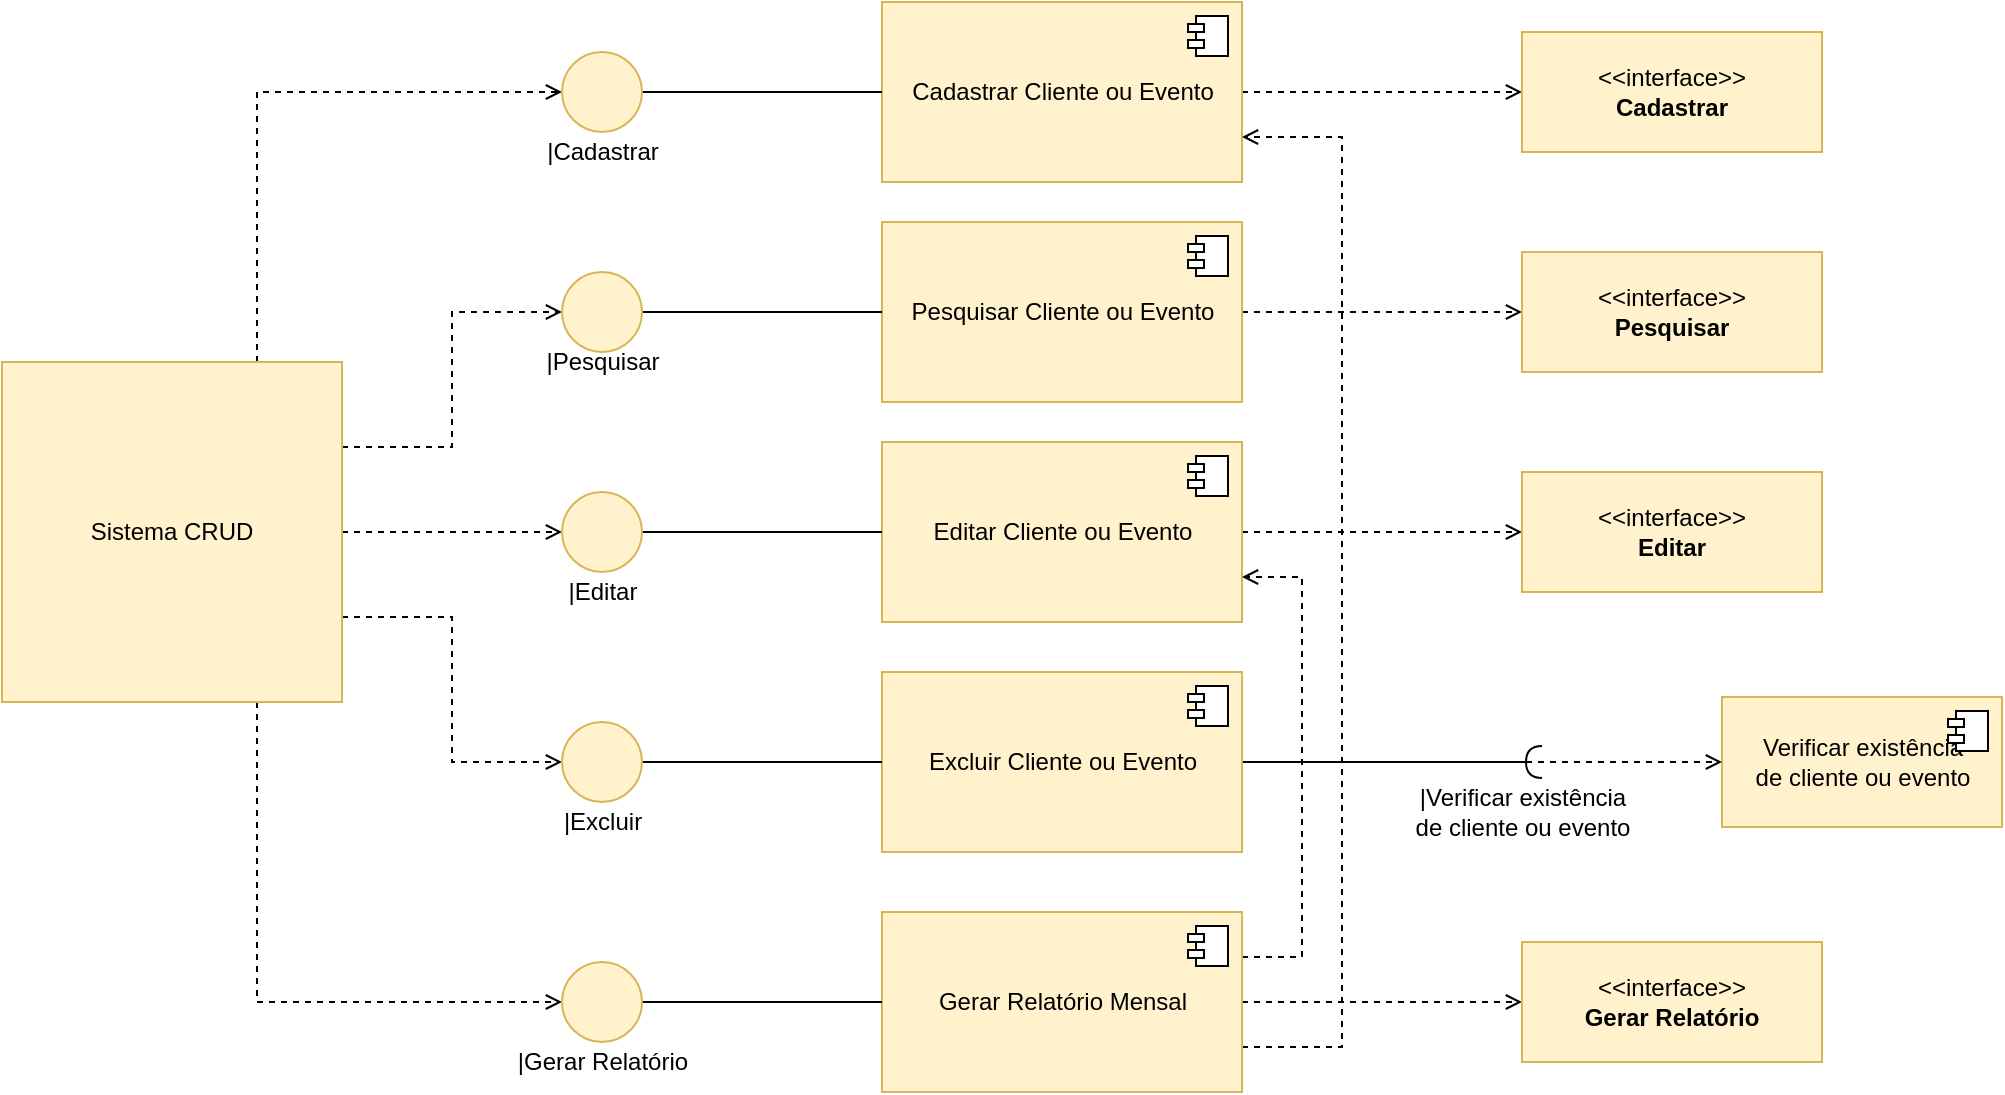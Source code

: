 <mxfile version="16.6.4"><diagram id="NqOJSUsrtixPWBbFnNDD" name="Page-1"><mxGraphModel dx="1381" dy="764" grid="1" gridSize="10" guides="1" tooltips="1" connect="1" arrows="1" fold="1" page="1" pageScale="1" pageWidth="827" pageHeight="1169" math="0" shadow="0"><root><mxCell id="0"/><mxCell id="1" parent="0"/><mxCell id="I5S00qc6RvP0SXO1JIYr-50" style="edgeStyle=orthogonalEdgeStyle;rounded=0;orthogonalLoop=1;jettySize=auto;html=1;exitX=1;exitY=0.5;exitDx=0;exitDy=0;dashed=1;endArrow=open;endFill=0;" edge="1" parent="1" source="I5S00qc6RvP0SXO1JIYr-1"><mxGeometry relative="1" as="geometry"><mxPoint x="760" y="165" as="targetPoint"/></mxGeometry></mxCell><mxCell id="I5S00qc6RvP0SXO1JIYr-1" value="Cadastrar Cliente ou Evento" style="html=1;dropTarget=0;fillColor=#fff2cc;strokeColor=#d6b656;" vertex="1" parent="1"><mxGeometry x="440" y="120" width="180" height="90" as="geometry"/></mxCell><mxCell id="I5S00qc6RvP0SXO1JIYr-2" value="" style="shape=module;jettyWidth=8;jettyHeight=4;" vertex="1" parent="I5S00qc6RvP0SXO1JIYr-1"><mxGeometry x="1" width="20" height="20" relative="1" as="geometry"><mxPoint x="-27" y="7" as="offset"/></mxGeometry></mxCell><mxCell id="I5S00qc6RvP0SXO1JIYr-52" style="edgeStyle=orthogonalEdgeStyle;rounded=0;orthogonalLoop=1;jettySize=auto;html=1;exitX=1;exitY=0.5;exitDx=0;exitDy=0;dashed=1;endArrow=open;endFill=0;" edge="1" parent="1" source="I5S00qc6RvP0SXO1JIYr-3"><mxGeometry relative="1" as="geometry"><mxPoint x="760" y="385" as="targetPoint"/></mxGeometry></mxCell><mxCell id="I5S00qc6RvP0SXO1JIYr-3" value="Editar Cliente ou Evento" style="html=1;dropTarget=0;fillColor=#fff2cc;strokeColor=#d6b656;" vertex="1" parent="1"><mxGeometry x="440" y="340" width="180" height="90" as="geometry"/></mxCell><mxCell id="I5S00qc6RvP0SXO1JIYr-4" value="" style="shape=module;jettyWidth=8;jettyHeight=4;" vertex="1" parent="I5S00qc6RvP0SXO1JIYr-3"><mxGeometry x="1" width="20" height="20" relative="1" as="geometry"><mxPoint x="-27" y="7" as="offset"/></mxGeometry></mxCell><mxCell id="I5S00qc6RvP0SXO1JIYr-42" style="edgeStyle=orthogonalEdgeStyle;rounded=0;orthogonalLoop=1;jettySize=auto;html=1;exitX=1;exitY=0.25;exitDx=0;exitDy=0;entryX=1;entryY=0.75;entryDx=0;entryDy=0;endArrow=open;endFill=0;dashed=1;" edge="1" parent="1" source="I5S00qc6RvP0SXO1JIYr-5" target="I5S00qc6RvP0SXO1JIYr-3"><mxGeometry relative="1" as="geometry"><Array as="points"><mxPoint x="650" y="598"/><mxPoint x="650" y="408"/></Array></mxGeometry></mxCell><mxCell id="I5S00qc6RvP0SXO1JIYr-44" style="edgeStyle=orthogonalEdgeStyle;rounded=0;orthogonalLoop=1;jettySize=auto;html=1;exitX=1;exitY=0.75;exitDx=0;exitDy=0;entryX=1;entryY=0.75;entryDx=0;entryDy=0;endArrow=open;endFill=0;dashed=1;" edge="1" parent="1" source="I5S00qc6RvP0SXO1JIYr-5" target="I5S00qc6RvP0SXO1JIYr-1"><mxGeometry relative="1" as="geometry"><Array as="points"><mxPoint x="670" y="643"/><mxPoint x="670" y="188"/></Array></mxGeometry></mxCell><mxCell id="I5S00qc6RvP0SXO1JIYr-53" style="edgeStyle=orthogonalEdgeStyle;rounded=0;orthogonalLoop=1;jettySize=auto;html=1;exitX=1;exitY=0.5;exitDx=0;exitDy=0;dashed=1;endArrow=open;endFill=0;" edge="1" parent="1" source="I5S00qc6RvP0SXO1JIYr-5"><mxGeometry relative="1" as="geometry"><mxPoint x="760" y="620" as="targetPoint"/></mxGeometry></mxCell><mxCell id="I5S00qc6RvP0SXO1JIYr-5" value="Gerar Relatório Mensal" style="html=1;dropTarget=0;fillColor=#fff2cc;strokeColor=#d6b656;" vertex="1" parent="1"><mxGeometry x="440" y="575" width="180" height="90" as="geometry"/></mxCell><mxCell id="I5S00qc6RvP0SXO1JIYr-6" value="" style="shape=module;jettyWidth=8;jettyHeight=4;" vertex="1" parent="I5S00qc6RvP0SXO1JIYr-5"><mxGeometry x="1" width="20" height="20" relative="1" as="geometry"><mxPoint x="-27" y="7" as="offset"/></mxGeometry></mxCell><mxCell id="I5S00qc6RvP0SXO1JIYr-47" style="edgeStyle=orthogonalEdgeStyle;rounded=0;orthogonalLoop=1;jettySize=auto;html=1;exitX=1;exitY=0.5;exitDx=0;exitDy=0;endArrow=halfCircle;endFill=0;" edge="1" parent="1" source="I5S00qc6RvP0SXO1JIYr-7"><mxGeometry relative="1" as="geometry"><mxPoint x="770" y="500" as="targetPoint"/></mxGeometry></mxCell><mxCell id="I5S00qc6RvP0SXO1JIYr-7" value="Excluir Cliente ou Evento" style="html=1;dropTarget=0;fillColor=#fff2cc;strokeColor=#d6b656;" vertex="1" parent="1"><mxGeometry x="440" y="455" width="180" height="90" as="geometry"/></mxCell><mxCell id="I5S00qc6RvP0SXO1JIYr-8" value="" style="shape=module;jettyWidth=8;jettyHeight=4;" vertex="1" parent="I5S00qc6RvP0SXO1JIYr-7"><mxGeometry x="1" width="20" height="20" relative="1" as="geometry"><mxPoint x="-27" y="7" as="offset"/></mxGeometry></mxCell><mxCell id="I5S00qc6RvP0SXO1JIYr-51" style="edgeStyle=orthogonalEdgeStyle;rounded=0;orthogonalLoop=1;jettySize=auto;html=1;exitX=1;exitY=0.5;exitDx=0;exitDy=0;dashed=1;endArrow=open;endFill=0;" edge="1" parent="1" source="I5S00qc6RvP0SXO1JIYr-9"><mxGeometry relative="1" as="geometry"><mxPoint x="760" y="275" as="targetPoint"/></mxGeometry></mxCell><mxCell id="I5S00qc6RvP0SXO1JIYr-9" value="Pesquisar Cliente ou Evento" style="html=1;dropTarget=0;fillColor=#fff2cc;strokeColor=#d6b656;" vertex="1" parent="1"><mxGeometry x="440" y="230" width="180" height="90" as="geometry"/></mxCell><mxCell id="I5S00qc6RvP0SXO1JIYr-10" value="" style="shape=module;jettyWidth=8;jettyHeight=4;" vertex="1" parent="I5S00qc6RvP0SXO1JIYr-9"><mxGeometry x="1" width="20" height="20" relative="1" as="geometry"><mxPoint x="-27" y="7" as="offset"/></mxGeometry></mxCell><mxCell id="I5S00qc6RvP0SXO1JIYr-24" style="edgeStyle=orthogonalEdgeStyle;rounded=0;orthogonalLoop=1;jettySize=auto;html=1;exitX=0.75;exitY=0;exitDx=0;exitDy=0;entryX=0;entryY=0.5;entryDx=0;entryDy=0;endArrow=open;endFill=0;dashed=1;" edge="1" parent="1" source="I5S00qc6RvP0SXO1JIYr-11" target="I5S00qc6RvP0SXO1JIYr-13"><mxGeometry relative="1" as="geometry"/></mxCell><mxCell id="I5S00qc6RvP0SXO1JIYr-25" style="edgeStyle=orthogonalEdgeStyle;rounded=0;orthogonalLoop=1;jettySize=auto;html=1;exitX=1;exitY=0.25;exitDx=0;exitDy=0;entryX=0;entryY=0.5;entryDx=0;entryDy=0;endArrow=open;endFill=0;dashed=1;" edge="1" parent="1" source="I5S00qc6RvP0SXO1JIYr-11" target="I5S00qc6RvP0SXO1JIYr-12"><mxGeometry relative="1" as="geometry"/></mxCell><mxCell id="I5S00qc6RvP0SXO1JIYr-26" style="edgeStyle=orthogonalEdgeStyle;rounded=0;orthogonalLoop=1;jettySize=auto;html=1;exitX=1;exitY=0.5;exitDx=0;exitDy=0;entryX=0;entryY=0.5;entryDx=0;entryDy=0;endArrow=open;endFill=0;dashed=1;" edge="1" parent="1" source="I5S00qc6RvP0SXO1JIYr-11" target="I5S00qc6RvP0SXO1JIYr-14"><mxGeometry relative="1" as="geometry"/></mxCell><mxCell id="I5S00qc6RvP0SXO1JIYr-27" style="edgeStyle=orthogonalEdgeStyle;rounded=0;orthogonalLoop=1;jettySize=auto;html=1;exitX=1;exitY=0.75;exitDx=0;exitDy=0;entryX=0;entryY=0.5;entryDx=0;entryDy=0;endArrow=open;endFill=0;dashed=1;" edge="1" parent="1" source="I5S00qc6RvP0SXO1JIYr-11" target="I5S00qc6RvP0SXO1JIYr-15"><mxGeometry relative="1" as="geometry"/></mxCell><mxCell id="I5S00qc6RvP0SXO1JIYr-28" style="edgeStyle=orthogonalEdgeStyle;rounded=0;orthogonalLoop=1;jettySize=auto;html=1;exitX=0.75;exitY=1;exitDx=0;exitDy=0;entryX=0;entryY=0.5;entryDx=0;entryDy=0;endArrow=open;endFill=0;dashed=1;" edge="1" parent="1" source="I5S00qc6RvP0SXO1JIYr-11" target="I5S00qc6RvP0SXO1JIYr-16"><mxGeometry relative="1" as="geometry"/></mxCell><mxCell id="I5S00qc6RvP0SXO1JIYr-11" value="Sistema CRUD" style="whiteSpace=wrap;html=1;aspect=fixed;fillColor=#fff2cc;strokeColor=#d6b656;" vertex="1" parent="1"><mxGeometry y="300" width="170" height="170" as="geometry"/></mxCell><mxCell id="I5S00qc6RvP0SXO1JIYr-34" style="edgeStyle=orthogonalEdgeStyle;rounded=0;orthogonalLoop=1;jettySize=auto;html=1;exitX=1;exitY=0.5;exitDx=0;exitDy=0;entryX=0;entryY=0.5;entryDx=0;entryDy=0;endArrow=none;endFill=0;" edge="1" parent="1" source="I5S00qc6RvP0SXO1JIYr-12" target="I5S00qc6RvP0SXO1JIYr-9"><mxGeometry relative="1" as="geometry"/></mxCell><mxCell id="I5S00qc6RvP0SXO1JIYr-12" value="" style="ellipse;whiteSpace=wrap;html=1;aspect=fixed;fillColor=#fff2cc;strokeColor=#d6b656;" vertex="1" parent="1"><mxGeometry x="280" y="255" width="40" height="40" as="geometry"/></mxCell><mxCell id="I5S00qc6RvP0SXO1JIYr-33" style="edgeStyle=orthogonalEdgeStyle;rounded=0;orthogonalLoop=1;jettySize=auto;html=1;exitX=1;exitY=0.5;exitDx=0;exitDy=0;entryX=0;entryY=0.5;entryDx=0;entryDy=0;endArrow=none;endFill=0;" edge="1" parent="1" source="I5S00qc6RvP0SXO1JIYr-13" target="I5S00qc6RvP0SXO1JIYr-1"><mxGeometry relative="1" as="geometry"/></mxCell><mxCell id="I5S00qc6RvP0SXO1JIYr-13" value="" style="ellipse;whiteSpace=wrap;html=1;aspect=fixed;fillColor=#fff2cc;strokeColor=#d6b656;" vertex="1" parent="1"><mxGeometry x="280" y="145" width="40" height="40" as="geometry"/></mxCell><mxCell id="I5S00qc6RvP0SXO1JIYr-35" style="edgeStyle=orthogonalEdgeStyle;rounded=0;orthogonalLoop=1;jettySize=auto;html=1;exitX=1;exitY=0.5;exitDx=0;exitDy=0;entryX=0;entryY=0.5;entryDx=0;entryDy=0;endArrow=none;endFill=0;" edge="1" parent="1" source="I5S00qc6RvP0SXO1JIYr-14" target="I5S00qc6RvP0SXO1JIYr-3"><mxGeometry relative="1" as="geometry"/></mxCell><mxCell id="I5S00qc6RvP0SXO1JIYr-14" value="" style="ellipse;whiteSpace=wrap;html=1;aspect=fixed;fillColor=#fff2cc;strokeColor=#d6b656;" vertex="1" parent="1"><mxGeometry x="280" y="365" width="40" height="40" as="geometry"/></mxCell><mxCell id="I5S00qc6RvP0SXO1JIYr-36" style="edgeStyle=orthogonalEdgeStyle;rounded=0;orthogonalLoop=1;jettySize=auto;html=1;exitX=1;exitY=0.5;exitDx=0;exitDy=0;entryX=0;entryY=0.5;entryDx=0;entryDy=0;endArrow=none;endFill=0;" edge="1" parent="1" source="I5S00qc6RvP0SXO1JIYr-15" target="I5S00qc6RvP0SXO1JIYr-7"><mxGeometry relative="1" as="geometry"/></mxCell><mxCell id="I5S00qc6RvP0SXO1JIYr-15" value="" style="ellipse;whiteSpace=wrap;html=1;aspect=fixed;fillColor=#fff2cc;strokeColor=#d6b656;" vertex="1" parent="1"><mxGeometry x="280" y="480" width="40" height="40" as="geometry"/></mxCell><mxCell id="I5S00qc6RvP0SXO1JIYr-38" style="edgeStyle=orthogonalEdgeStyle;rounded=0;orthogonalLoop=1;jettySize=auto;html=1;exitX=1;exitY=0.5;exitDx=0;exitDy=0;entryX=0;entryY=0.5;entryDx=0;entryDy=0;endArrow=none;endFill=0;" edge="1" parent="1" source="I5S00qc6RvP0SXO1JIYr-16" target="I5S00qc6RvP0SXO1JIYr-5"><mxGeometry relative="1" as="geometry"/></mxCell><mxCell id="I5S00qc6RvP0SXO1JIYr-16" value="" style="ellipse;whiteSpace=wrap;html=1;aspect=fixed;fillColor=#fff2cc;strokeColor=#d6b656;" vertex="1" parent="1"><mxGeometry x="280" y="600" width="40" height="40" as="geometry"/></mxCell><mxCell id="I5S00qc6RvP0SXO1JIYr-17" value="|Cadastrar" style="text;html=1;align=center;verticalAlign=middle;resizable=0;points=[];autosize=1;strokeColor=none;fillColor=none;" vertex="1" parent="1"><mxGeometry x="265" y="185" width="70" height="20" as="geometry"/></mxCell><mxCell id="I5S00qc6RvP0SXO1JIYr-18" value="|Pesquisar" style="text;html=1;align=center;verticalAlign=middle;resizable=0;points=[];autosize=1;strokeColor=none;fillColor=none;" vertex="1" parent="1"><mxGeometry x="265" y="290" width="70" height="20" as="geometry"/></mxCell><mxCell id="I5S00qc6RvP0SXO1JIYr-19" value="|Editar" style="text;html=1;align=center;verticalAlign=middle;resizable=0;points=[];autosize=1;strokeColor=none;fillColor=none;" vertex="1" parent="1"><mxGeometry x="275" y="405" width="50" height="20" as="geometry"/></mxCell><mxCell id="I5S00qc6RvP0SXO1JIYr-21" value="|Excluir" style="text;html=1;align=center;verticalAlign=middle;resizable=0;points=[];autosize=1;strokeColor=none;fillColor=none;" vertex="1" parent="1"><mxGeometry x="275" y="520" width="50" height="20" as="geometry"/></mxCell><mxCell id="I5S00qc6RvP0SXO1JIYr-22" value="|Gerar Relatório" style="text;html=1;align=center;verticalAlign=middle;resizable=0;points=[];autosize=1;strokeColor=none;fillColor=none;" vertex="1" parent="1"><mxGeometry x="250" y="640" width="100" height="20" as="geometry"/></mxCell><mxCell id="I5S00qc6RvP0SXO1JIYr-45" value="Verificar existência &lt;br&gt;de cliente ou evento" style="html=1;dropTarget=0;fillColor=#fff2cc;strokeColor=#d6b656;" vertex="1" parent="1"><mxGeometry x="860" y="467.5" width="140" height="65" as="geometry"/></mxCell><mxCell id="I5S00qc6RvP0SXO1JIYr-46" value="" style="shape=module;jettyWidth=8;jettyHeight=4;" vertex="1" parent="I5S00qc6RvP0SXO1JIYr-45"><mxGeometry x="1" width="20" height="20" relative="1" as="geometry"><mxPoint x="-27" y="7" as="offset"/></mxGeometry></mxCell><mxCell id="I5S00qc6RvP0SXO1JIYr-48" value="" style="endArrow=open;html=1;rounded=0;endFill=0;dashed=1;entryX=0;entryY=0.5;entryDx=0;entryDy=0;" edge="1" parent="1" target="I5S00qc6RvP0SXO1JIYr-45"><mxGeometry width="50" height="50" relative="1" as="geometry"><mxPoint x="720" y="500" as="sourcePoint"/><mxPoint x="770" y="455" as="targetPoint"/></mxGeometry></mxCell><mxCell id="I5S00qc6RvP0SXO1JIYr-49" value="|Verificar existência&lt;br&gt;de cliente ou evento" style="text;html=1;align=center;verticalAlign=middle;resizable=0;points=[];autosize=1;strokeColor=none;fillColor=none;" vertex="1" parent="1"><mxGeometry x="700" y="510" width="120" height="30" as="geometry"/></mxCell><mxCell id="I5S00qc6RvP0SXO1JIYr-54" value="&lt;span&gt;&amp;lt;&amp;lt;interface&amp;gt;&amp;gt;&lt;br&gt;&lt;b&gt;Editar&lt;/b&gt;&lt;br&gt;&lt;/span&gt;" style="rounded=0;whiteSpace=wrap;html=1;fillColor=#fff2cc;strokeColor=#d6b656;" vertex="1" parent="1"><mxGeometry x="760" y="355" width="150" height="60" as="geometry"/></mxCell><mxCell id="I5S00qc6RvP0SXO1JIYr-55" value="&lt;span&gt;&amp;lt;&amp;lt;interface&amp;gt;&amp;gt;&lt;br&gt;&lt;b&gt;Pesquisar&lt;/b&gt;&lt;br&gt;&lt;/span&gt;" style="rounded=0;whiteSpace=wrap;html=1;fillColor=#fff2cc;strokeColor=#d6b656;" vertex="1" parent="1"><mxGeometry x="760" y="245" width="150" height="60" as="geometry"/></mxCell><mxCell id="I5S00qc6RvP0SXO1JIYr-56" value="&amp;lt;&amp;lt;interface&amp;gt;&amp;gt;&lt;br&gt;&lt;b&gt;Cadastrar&lt;/b&gt;" style="rounded=0;whiteSpace=wrap;html=1;fillColor=#fff2cc;strokeColor=#d6b656;" vertex="1" parent="1"><mxGeometry x="760" y="135" width="150" height="60" as="geometry"/></mxCell><mxCell id="I5S00qc6RvP0SXO1JIYr-57" value="&lt;span&gt;&amp;lt;&amp;lt;interface&amp;gt;&amp;gt;&lt;br&gt;&lt;b&gt;Gerar Relatório&lt;/b&gt;&lt;br&gt;&lt;/span&gt;" style="rounded=0;whiteSpace=wrap;html=1;fillColor=#fff2cc;strokeColor=#d6b656;" vertex="1" parent="1"><mxGeometry x="760" y="590" width="150" height="60" as="geometry"/></mxCell></root></mxGraphModel></diagram></mxfile>